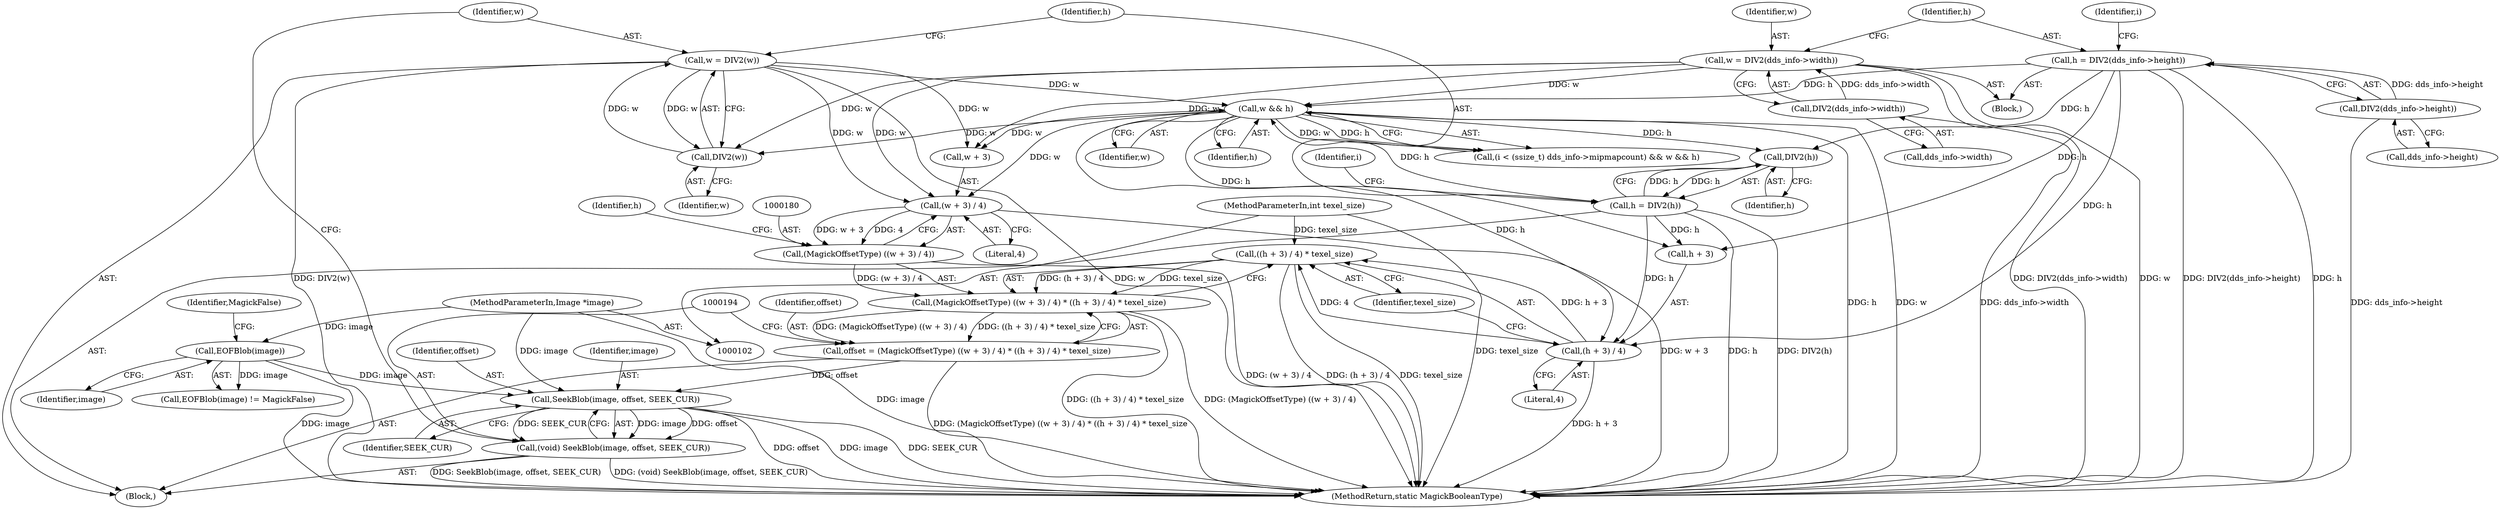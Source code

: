 digraph "0_ImageMagick_d7325bac173492b358417a0ad49fabad44447d52_5@pointer" {
"1000195" [label="(Call,SeekBlob(image, offset, SEEK_CUR))"];
"1000133" [label="(Call,EOFBlob(image))"];
"1000103" [label="(MethodParameterIn,Image *image)"];
"1000176" [label="(Call,offset = (MagickOffsetType) ((w + 3) / 4) * ((h + 3) / 4) * texel_size)"];
"1000178" [label="(Call,(MagickOffsetType) ((w + 3) / 4) * ((h + 3) / 4) * texel_size)"];
"1000179" [label="(Call,(MagickOffsetType) ((w + 3) / 4))"];
"1000181" [label="(Call,(w + 3) / 4)"];
"1000199" [label="(Call,w = DIV2(w))"];
"1000201" [label="(Call,DIV2(w))"];
"1000170" [label="(Call,w && h)"];
"1000146" [label="(Call,w = DIV2(dds_info->width))"];
"1000148" [label="(Call,DIV2(dds_info->width))"];
"1000152" [label="(Call,h = DIV2(dds_info->height))"];
"1000154" [label="(Call,DIV2(dds_info->height))"];
"1000203" [label="(Call,h = DIV2(h))"];
"1000205" [label="(Call,DIV2(h))"];
"1000186" [label="(Call,((h + 3) / 4) * texel_size)"];
"1000187" [label="(Call,(h + 3) / 4)"];
"1000105" [label="(MethodParameterIn,int texel_size)"];
"1000193" [label="(Call,(void) SeekBlob(image, offset, SEEK_CUR))"];
"1000192" [label="(Identifier,texel_size)"];
"1000198" [label="(Identifier,SEEK_CUR)"];
"1000209" [label="(MethodReturn,static MagickBooleanType)"];
"1000185" [label="(Literal,4)"];
"1000172" [label="(Identifier,h)"];
"1000199" [label="(Call,w = DIV2(w))"];
"1000174" [label="(Identifier,i)"];
"1000187" [label="(Call,(h + 3) / 4)"];
"1000175" [label="(Block,)"];
"1000160" [label="(Identifier,i)"];
"1000178" [label="(Call,(MagickOffsetType) ((w + 3) / 4) * ((h + 3) / 4) * texel_size)"];
"1000146" [label="(Call,w = DIV2(dds_info->width))"];
"1000200" [label="(Identifier,w)"];
"1000205" [label="(Call,DIV2(h))"];
"1000193" [label="(Call,(void) SeekBlob(image, offset, SEEK_CUR))"];
"1000197" [label="(Identifier,offset)"];
"1000147" [label="(Identifier,w)"];
"1000177" [label="(Identifier,offset)"];
"1000182" [label="(Call,w + 3)"];
"1000179" [label="(Call,(MagickOffsetType) ((w + 3) / 4))"];
"1000181" [label="(Call,(w + 3) / 4)"];
"1000149" [label="(Call,dds_info->width)"];
"1000155" [label="(Call,dds_info->height)"];
"1000195" [label="(Call,SeekBlob(image, offset, SEEK_CUR))"];
"1000171" [label="(Identifier,w)"];
"1000188" [label="(Call,h + 3)"];
"1000162" [label="(Call,(i < (ssize_t) dds_info->mipmapcount) && w && h)"];
"1000130" [label="(Block,)"];
"1000191" [label="(Literal,4)"];
"1000134" [label="(Identifier,image)"];
"1000135" [label="(Identifier,MagickFalse)"];
"1000202" [label="(Identifier,w)"];
"1000201" [label="(Call,DIV2(w))"];
"1000105" [label="(MethodParameterIn,int texel_size)"];
"1000189" [label="(Identifier,h)"];
"1000133" [label="(Call,EOFBlob(image))"];
"1000152" [label="(Call,h = DIV2(dds_info->height))"];
"1000206" [label="(Identifier,h)"];
"1000153" [label="(Identifier,h)"];
"1000103" [label="(MethodParameterIn,Image *image)"];
"1000170" [label="(Call,w && h)"];
"1000186" [label="(Call,((h + 3) / 4) * texel_size)"];
"1000176" [label="(Call,offset = (MagickOffsetType) ((w + 3) / 4) * ((h + 3) / 4) * texel_size)"];
"1000148" [label="(Call,DIV2(dds_info->width))"];
"1000196" [label="(Identifier,image)"];
"1000132" [label="(Call,EOFBlob(image) != MagickFalse)"];
"1000204" [label="(Identifier,h)"];
"1000203" [label="(Call,h = DIV2(h))"];
"1000154" [label="(Call,DIV2(dds_info->height))"];
"1000195" -> "1000193"  [label="AST: "];
"1000195" -> "1000198"  [label="CFG: "];
"1000196" -> "1000195"  [label="AST: "];
"1000197" -> "1000195"  [label="AST: "];
"1000198" -> "1000195"  [label="AST: "];
"1000193" -> "1000195"  [label="CFG: "];
"1000195" -> "1000209"  [label="DDG: offset"];
"1000195" -> "1000209"  [label="DDG: image"];
"1000195" -> "1000209"  [label="DDG: SEEK_CUR"];
"1000195" -> "1000193"  [label="DDG: image"];
"1000195" -> "1000193"  [label="DDG: offset"];
"1000195" -> "1000193"  [label="DDG: SEEK_CUR"];
"1000133" -> "1000195"  [label="DDG: image"];
"1000103" -> "1000195"  [label="DDG: image"];
"1000176" -> "1000195"  [label="DDG: offset"];
"1000133" -> "1000132"  [label="AST: "];
"1000133" -> "1000134"  [label="CFG: "];
"1000134" -> "1000133"  [label="AST: "];
"1000135" -> "1000133"  [label="CFG: "];
"1000133" -> "1000209"  [label="DDG: image"];
"1000133" -> "1000132"  [label="DDG: image"];
"1000103" -> "1000133"  [label="DDG: image"];
"1000103" -> "1000102"  [label="AST: "];
"1000103" -> "1000209"  [label="DDG: image"];
"1000176" -> "1000175"  [label="AST: "];
"1000176" -> "1000178"  [label="CFG: "];
"1000177" -> "1000176"  [label="AST: "];
"1000178" -> "1000176"  [label="AST: "];
"1000194" -> "1000176"  [label="CFG: "];
"1000176" -> "1000209"  [label="DDG: (MagickOffsetType) ((w + 3) / 4) * ((h + 3) / 4) * texel_size"];
"1000178" -> "1000176"  [label="DDG: (MagickOffsetType) ((w + 3) / 4)"];
"1000178" -> "1000176"  [label="DDG: ((h + 3) / 4) * texel_size"];
"1000178" -> "1000186"  [label="CFG: "];
"1000179" -> "1000178"  [label="AST: "];
"1000186" -> "1000178"  [label="AST: "];
"1000178" -> "1000209"  [label="DDG: ((h + 3) / 4) * texel_size"];
"1000178" -> "1000209"  [label="DDG: (MagickOffsetType) ((w + 3) / 4)"];
"1000179" -> "1000178"  [label="DDG: (w + 3) / 4"];
"1000186" -> "1000178"  [label="DDG: (h + 3) / 4"];
"1000186" -> "1000178"  [label="DDG: texel_size"];
"1000179" -> "1000181"  [label="CFG: "];
"1000180" -> "1000179"  [label="AST: "];
"1000181" -> "1000179"  [label="AST: "];
"1000189" -> "1000179"  [label="CFG: "];
"1000179" -> "1000209"  [label="DDG: (w + 3) / 4"];
"1000181" -> "1000179"  [label="DDG: w + 3"];
"1000181" -> "1000179"  [label="DDG: 4"];
"1000181" -> "1000185"  [label="CFG: "];
"1000182" -> "1000181"  [label="AST: "];
"1000185" -> "1000181"  [label="AST: "];
"1000181" -> "1000209"  [label="DDG: w + 3"];
"1000199" -> "1000181"  [label="DDG: w"];
"1000170" -> "1000181"  [label="DDG: w"];
"1000146" -> "1000181"  [label="DDG: w"];
"1000199" -> "1000175"  [label="AST: "];
"1000199" -> "1000201"  [label="CFG: "];
"1000200" -> "1000199"  [label="AST: "];
"1000201" -> "1000199"  [label="AST: "];
"1000204" -> "1000199"  [label="CFG: "];
"1000199" -> "1000209"  [label="DDG: w"];
"1000199" -> "1000209"  [label="DDG: DIV2(w)"];
"1000199" -> "1000170"  [label="DDG: w"];
"1000199" -> "1000182"  [label="DDG: w"];
"1000201" -> "1000199"  [label="DDG: w"];
"1000199" -> "1000201"  [label="DDG: w"];
"1000201" -> "1000202"  [label="CFG: "];
"1000202" -> "1000201"  [label="AST: "];
"1000170" -> "1000201"  [label="DDG: w"];
"1000146" -> "1000201"  [label="DDG: w"];
"1000170" -> "1000162"  [label="AST: "];
"1000170" -> "1000171"  [label="CFG: "];
"1000170" -> "1000172"  [label="CFG: "];
"1000171" -> "1000170"  [label="AST: "];
"1000172" -> "1000170"  [label="AST: "];
"1000162" -> "1000170"  [label="CFG: "];
"1000170" -> "1000209"  [label="DDG: w"];
"1000170" -> "1000209"  [label="DDG: h"];
"1000170" -> "1000162"  [label="DDG: w"];
"1000170" -> "1000162"  [label="DDG: h"];
"1000146" -> "1000170"  [label="DDG: w"];
"1000152" -> "1000170"  [label="DDG: h"];
"1000203" -> "1000170"  [label="DDG: h"];
"1000170" -> "1000182"  [label="DDG: w"];
"1000170" -> "1000187"  [label="DDG: h"];
"1000170" -> "1000188"  [label="DDG: h"];
"1000170" -> "1000205"  [label="DDG: h"];
"1000146" -> "1000130"  [label="AST: "];
"1000146" -> "1000148"  [label="CFG: "];
"1000147" -> "1000146"  [label="AST: "];
"1000148" -> "1000146"  [label="AST: "];
"1000153" -> "1000146"  [label="CFG: "];
"1000146" -> "1000209"  [label="DDG: DIV2(dds_info->width)"];
"1000146" -> "1000209"  [label="DDG: w"];
"1000148" -> "1000146"  [label="DDG: dds_info->width"];
"1000146" -> "1000182"  [label="DDG: w"];
"1000148" -> "1000149"  [label="CFG: "];
"1000149" -> "1000148"  [label="AST: "];
"1000148" -> "1000209"  [label="DDG: dds_info->width"];
"1000152" -> "1000130"  [label="AST: "];
"1000152" -> "1000154"  [label="CFG: "];
"1000153" -> "1000152"  [label="AST: "];
"1000154" -> "1000152"  [label="AST: "];
"1000160" -> "1000152"  [label="CFG: "];
"1000152" -> "1000209"  [label="DDG: h"];
"1000152" -> "1000209"  [label="DDG: DIV2(dds_info->height)"];
"1000154" -> "1000152"  [label="DDG: dds_info->height"];
"1000152" -> "1000187"  [label="DDG: h"];
"1000152" -> "1000188"  [label="DDG: h"];
"1000152" -> "1000205"  [label="DDG: h"];
"1000154" -> "1000155"  [label="CFG: "];
"1000155" -> "1000154"  [label="AST: "];
"1000154" -> "1000209"  [label="DDG: dds_info->height"];
"1000203" -> "1000175"  [label="AST: "];
"1000203" -> "1000205"  [label="CFG: "];
"1000204" -> "1000203"  [label="AST: "];
"1000205" -> "1000203"  [label="AST: "];
"1000174" -> "1000203"  [label="CFG: "];
"1000203" -> "1000209"  [label="DDG: DIV2(h)"];
"1000203" -> "1000209"  [label="DDG: h"];
"1000203" -> "1000187"  [label="DDG: h"];
"1000203" -> "1000188"  [label="DDG: h"];
"1000205" -> "1000203"  [label="DDG: h"];
"1000203" -> "1000205"  [label="DDG: h"];
"1000205" -> "1000206"  [label="CFG: "];
"1000206" -> "1000205"  [label="AST: "];
"1000186" -> "1000192"  [label="CFG: "];
"1000187" -> "1000186"  [label="AST: "];
"1000192" -> "1000186"  [label="AST: "];
"1000186" -> "1000209"  [label="DDG: (h + 3) / 4"];
"1000186" -> "1000209"  [label="DDG: texel_size"];
"1000187" -> "1000186"  [label="DDG: h + 3"];
"1000187" -> "1000186"  [label="DDG: 4"];
"1000105" -> "1000186"  [label="DDG: texel_size"];
"1000187" -> "1000191"  [label="CFG: "];
"1000188" -> "1000187"  [label="AST: "];
"1000191" -> "1000187"  [label="AST: "];
"1000192" -> "1000187"  [label="CFG: "];
"1000187" -> "1000209"  [label="DDG: h + 3"];
"1000105" -> "1000102"  [label="AST: "];
"1000105" -> "1000209"  [label="DDG: texel_size"];
"1000193" -> "1000175"  [label="AST: "];
"1000194" -> "1000193"  [label="AST: "];
"1000200" -> "1000193"  [label="CFG: "];
"1000193" -> "1000209"  [label="DDG: SeekBlob(image, offset, SEEK_CUR)"];
"1000193" -> "1000209"  [label="DDG: (void) SeekBlob(image, offset, SEEK_CUR)"];
}
